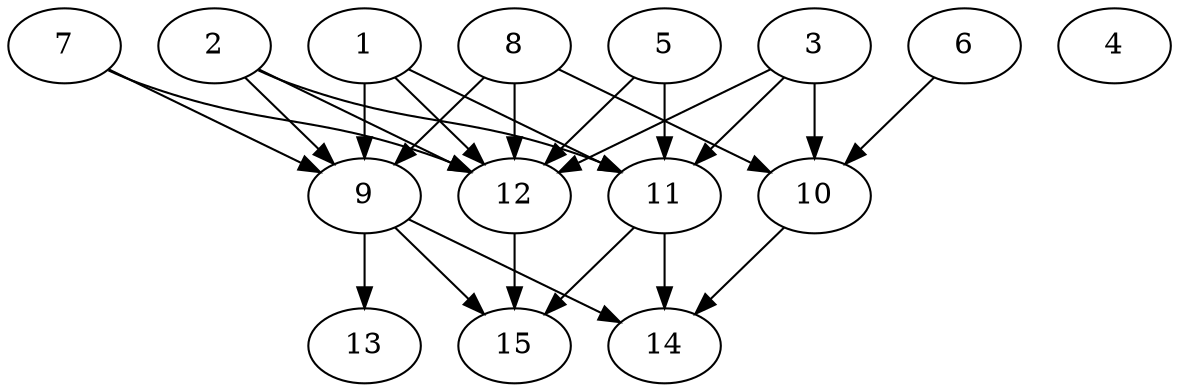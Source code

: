 // DAG automatically generated by daggen at Tue Aug  6 16:26:16 2019
// ./daggen --dot -n 15 --ccr 0.5 --fat 0.7 --regular 0.5 --density 0.8 --mindata 5242880 --maxdata 52428800 
digraph G {
  1 [size="34605056", alpha="0.06", expect_size="17302528"] 
  1 -> 9 [size ="17302528"]
  1 -> 11 [size ="17302528"]
  1 -> 12 [size ="17302528"]
  2 [size="31004672", alpha="0.08", expect_size="15502336"] 
  2 -> 9 [size ="15502336"]
  2 -> 11 [size ="15502336"]
  2 -> 12 [size ="15502336"]
  3 [size="18081792", alpha="0.02", expect_size="9040896"] 
  3 -> 10 [size ="9040896"]
  3 -> 11 [size ="9040896"]
  3 -> 12 [size ="9040896"]
  4 [size="19175424", alpha="0.09", expect_size="9587712"] 
  5 [size="80128000", alpha="0.14", expect_size="40064000"] 
  5 -> 11 [size ="40064000"]
  5 -> 12 [size ="40064000"]
  6 [size="89630720", alpha="0.10", expect_size="44815360"] 
  6 -> 10 [size ="44815360"]
  7 [size="57749504", alpha="0.13", expect_size="28874752"] 
  7 -> 9 [size ="28874752"]
  7 -> 12 [size ="28874752"]
  8 [size="79544320", alpha="0.00", expect_size="39772160"] 
  8 -> 9 [size ="39772160"]
  8 -> 10 [size ="39772160"]
  8 -> 12 [size ="39772160"]
  9 [size="99037184", alpha="0.17", expect_size="49518592"] 
  9 -> 13 [size ="49518592"]
  9 -> 14 [size ="49518592"]
  9 -> 15 [size ="49518592"]
  10 [size="32405504", alpha="0.01", expect_size="16202752"] 
  10 -> 14 [size ="16202752"]
  11 [size="71444480", alpha="0.13", expect_size="35722240"] 
  11 -> 14 [size ="35722240"]
  11 -> 15 [size ="35722240"]
  12 [size="98217984", alpha="0.18", expect_size="49108992"] 
  12 -> 15 [size ="49108992"]
  13 [size="42063872", alpha="0.06", expect_size="21031936"] 
  14 [size="52721664", alpha="0.01", expect_size="26360832"] 
  15 [size="97425408", alpha="0.03", expect_size="48712704"] 
}
